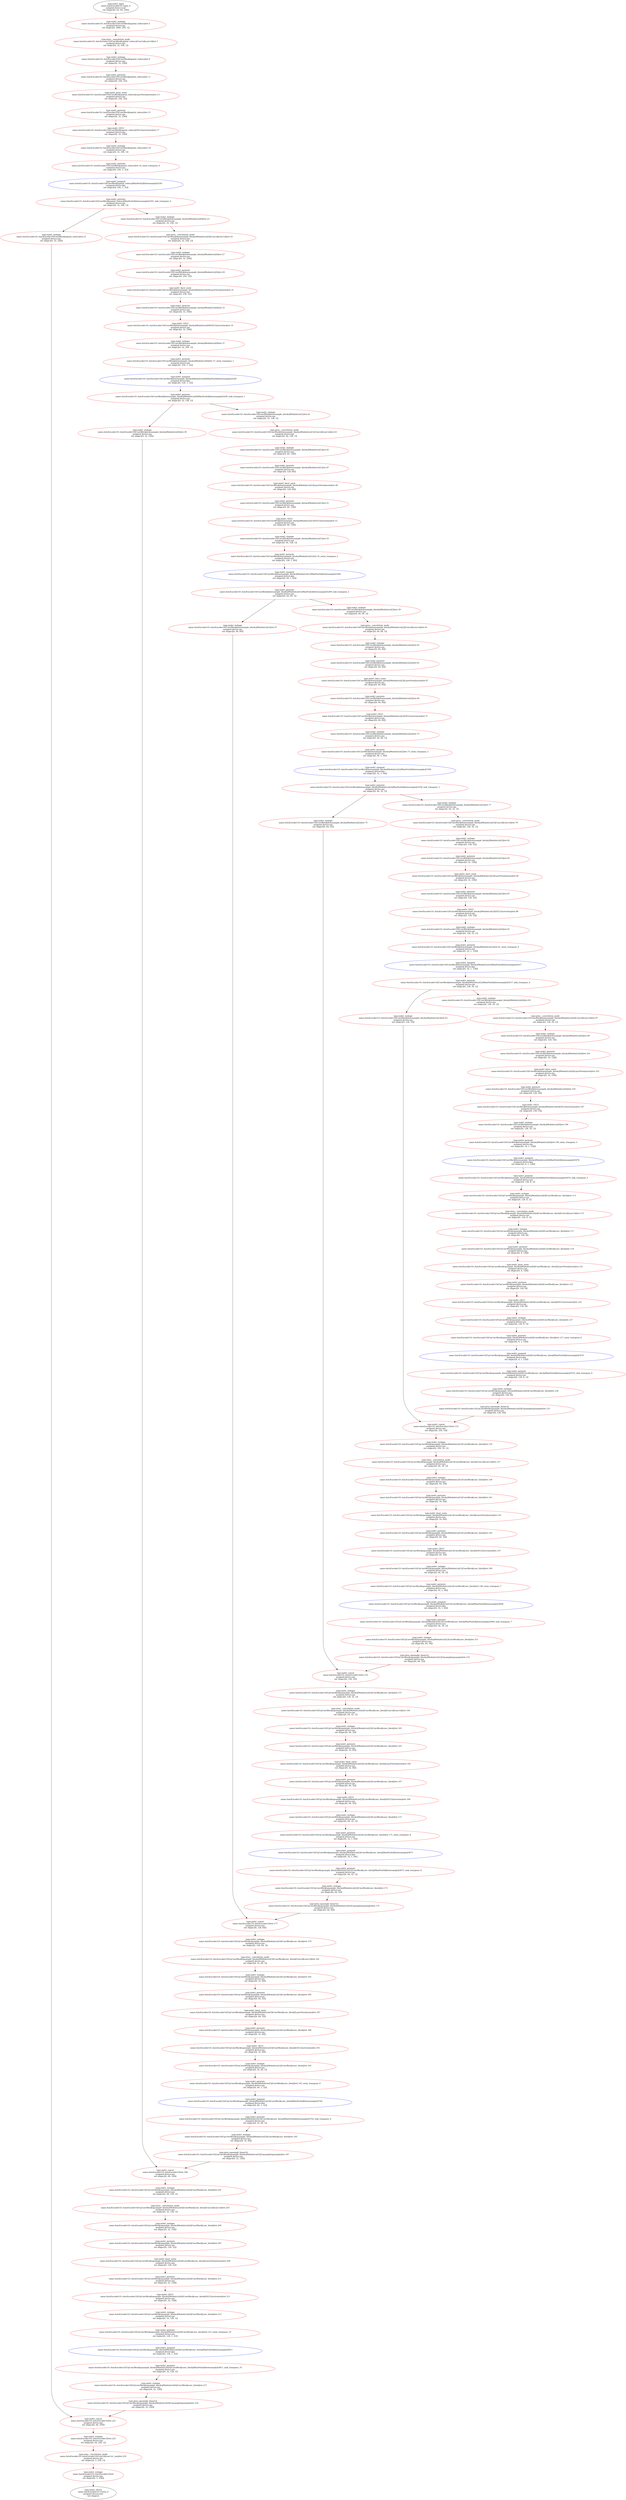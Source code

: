 digraph AutoEncoder1D {
	input_0 [label="type:nndct_input
name:AutoEncoder1D::input_0
assigned device:user
out shape:[[4, 62, 40, 256]]" color=black]
	"AutoEncoder1D/ConvBlock[spatial_reduce]/ret.5" [label="type:nndct_reshape
name:AutoEncoder1D::AutoEncoder1D/ConvBlock[spatial_reduce]/ret.5
assigned device:cpu
out shape:[[4, 2480, 256, 1]]" color=red]
	"AutoEncoder1D/ConvBlock[spatial_reduce]/Conv2d[conv1d]/ret.7" [label="type:aten::_convolution_mode
name:AutoEncoder1D::AutoEncoder1D/ConvBlock[spatial_reduce]/Conv2d[conv1d]/ret.7
assigned device:cpu
out shape:[[4, 32, 256, 1]]" color=red]
	"AutoEncoder1D/ConvBlock[spatial_reduce]/ret.9" [label="type:nndct_reshape
name:AutoEncoder1D::AutoEncoder1D/ConvBlock[spatial_reduce]/ret.9
assigned device:cpu
out shape:[[4, 32, 256]]" color=red]
	"AutoEncoder1D/ConvBlock[spatial_reduce]/ret.11" [label="type:nndct_permute
name:AutoEncoder1D::AutoEncoder1D/ConvBlock[spatial_reduce]/ret.11
assigned device:cpu
out shape:[[4, 256, 32]]" color=red]
	"AutoEncoder1D/ConvBlock[spatial_reduce]/LayerNorm[norm]/ret.13" [label="type:nndct_layer_norm
name:AutoEncoder1D::AutoEncoder1D/ConvBlock[spatial_reduce]/LayerNorm[norm]/ret.13
assigned device:cpu
out shape:[[4, 256, 32]]" color=red]
	"AutoEncoder1D/ConvBlock[spatial_reduce]/ret.15" [label="type:nndct_permute
name:AutoEncoder1D::AutoEncoder1D/ConvBlock[spatial_reduce]/ret.15
assigned device:cpu
out shape:[[4, 32, 256]]" color=red]
	"AutoEncoder1D/ConvBlock[spatial_reduce]/GELU[activation]/ret.17" [label="type:nndct_GELU
name:AutoEncoder1D::AutoEncoder1D/ConvBlock[spatial_reduce]/GELU[activation]/ret.17
assigned device:cpu
out shape:[[4, 32, 256]]" color=red]
	"AutoEncoder1D/ConvBlock[spatial_reduce]/ret.19" [label="type:nndct_reshape
name:AutoEncoder1D::AutoEncoder1D/ConvBlock[spatial_reduce]/ret.19
assigned device:cpu
out shape:[[4, 32, 256, 1]]" color=red]
	"AutoEncoder1D/ConvBlock[spatial_reduce]/ret.19_swim_transpose_0" [label="type:nndct_permute
name:AutoEncoder1D::AutoEncoder1D/ConvBlock[spatial_reduce]/ret.19_swim_transpose_0
assigned device:cpu
out shape:[[4, 256, 1, 32]]" color=red]
	"AutoEncoder1D/ConvBlock[spatial_reduce]/MaxPool2d[downsample]/3181" [label="type:nndct_maxpool
name:AutoEncoder1D::AutoEncoder1D/ConvBlock[spatial_reduce]/MaxPool2d[downsample]/3181
assigned device:dpu
out shape:[[4, 256, 1, 32]]" color=blue]
	"AutoEncoder1D/ConvBlock[spatial_reduce]/MaxPool2d[downsample]/3181_sink_transpose_0" [label="type:nndct_permute
name:AutoEncoder1D::AutoEncoder1D/ConvBlock[spatial_reduce]/MaxPool2d[downsample]/3181_sink_transpose_0
assigned device:cpu
out shape:[[4, 32, 256, 1]]" color=red]
	"AutoEncoder1D/ConvBlock[spatial_reduce]/ret.21" [label="type:nndct_reshape
name:AutoEncoder1D::AutoEncoder1D/ConvBlock[spatial_reduce]/ret.21
assigned device:cpu
out shape:[[4, 32, 256]]" color=red]
	"AutoEncoder1D/ConvBlock[downsample_blocks]/ModuleList[0]/ret.23" [label="type:nndct_reshape
name:AutoEncoder1D::AutoEncoder1D/ConvBlock[downsample_blocks]/ModuleList[0]/ret.23
assigned device:cpu
out shape:[[4, 32, 256, 1]]" color=red]
	"AutoEncoder1D/ConvBlock[downsample_blocks]/ModuleList[0]/Conv2d[conv1d]/ret.25" [label="type:aten::_convolution_mode
name:AutoEncoder1D::AutoEncoder1D/ConvBlock[downsample_blocks]/ModuleList[0]/Conv2d[conv1d]/ret.25
assigned device:cpu
out shape:[[4, 32, 256, 1]]" color=red]
	"AutoEncoder1D/ConvBlock[downsample_blocks]/ModuleList[0]/ret.27" [label="type:nndct_reshape
name:AutoEncoder1D::AutoEncoder1D/ConvBlock[downsample_blocks]/ModuleList[0]/ret.27
assigned device:cpu
out shape:[[4, 32, 256]]" color=red]
	"AutoEncoder1D/ConvBlock[downsample_blocks]/ModuleList[0]/ret.29" [label="type:nndct_permute
name:AutoEncoder1D::AutoEncoder1D/ConvBlock[downsample_blocks]/ModuleList[0]/ret.29
assigned device:cpu
out shape:[[4, 256, 32]]" color=red]
	"AutoEncoder1D/ConvBlock[downsample_blocks]/ModuleList[0]/LayerNorm[norm]/ret.31" [label="type:nndct_layer_norm
name:AutoEncoder1D::AutoEncoder1D/ConvBlock[downsample_blocks]/ModuleList[0]/LayerNorm[norm]/ret.31
assigned device:cpu
out shape:[[4, 256, 32]]" color=red]
	"AutoEncoder1D/ConvBlock[downsample_blocks]/ModuleList[0]/ret.33" [label="type:nndct_permute
name:AutoEncoder1D::AutoEncoder1D/ConvBlock[downsample_blocks]/ModuleList[0]/ret.33
assigned device:cpu
out shape:[[4, 32, 256]]" color=red]
	"AutoEncoder1D/ConvBlock[downsample_blocks]/ModuleList[0]/GELU[activation]/ret.35" [label="type:nndct_GELU
name:AutoEncoder1D::AutoEncoder1D/ConvBlock[downsample_blocks]/ModuleList[0]/GELU[activation]/ret.35
assigned device:cpu
out shape:[[4, 32, 256]]" color=red]
	"AutoEncoder1D/ConvBlock[downsample_blocks]/ModuleList[0]/ret.37" [label="type:nndct_reshape
name:AutoEncoder1D::AutoEncoder1D/ConvBlock[downsample_blocks]/ModuleList[0]/ret.37
assigned device:cpu
out shape:[[4, 32, 256, 1]]" color=red]
	"AutoEncoder1D/ConvBlock[downsample_blocks]/ModuleList[0]/ret.37_swim_transpose_1" [label="type:nndct_permute
name:AutoEncoder1D::AutoEncoder1D/ConvBlock[downsample_blocks]/ModuleList[0]/ret.37_swim_transpose_1
assigned device:cpu
out shape:[[4, 256, 1, 32]]" color=red]
	"AutoEncoder1D/ConvBlock[downsample_blocks]/ModuleList[0]/MaxPool2d[downsample]/3240" [label="type:nndct_maxpool
name:AutoEncoder1D::AutoEncoder1D/ConvBlock[downsample_blocks]/ModuleList[0]/MaxPool2d[downsample]/3240
assigned device:dpu
out shape:[[4, 128, 1, 32]]" color=blue]
	"AutoEncoder1D/ConvBlock[downsample_blocks]/ModuleList[0]/MaxPool2d[downsample]/3240_sink_transpose_1" [label="type:nndct_permute
name:AutoEncoder1D::AutoEncoder1D/ConvBlock[downsample_blocks]/ModuleList[0]/MaxPool2d[downsample]/3240_sink_transpose_1
assigned device:cpu
out shape:[[4, 32, 128, 1]]" color=red]
	"AutoEncoder1D/ConvBlock[downsample_blocks]/ModuleList[0]/ret.39" [label="type:nndct_reshape
name:AutoEncoder1D::AutoEncoder1D/ConvBlock[downsample_blocks]/ModuleList[0]/ret.39
assigned device:cpu
out shape:[[4, 32, 128]]" color=red]
	"AutoEncoder1D/ConvBlock[downsample_blocks]/ModuleList[1]/ret.41" [label="type:nndct_reshape
name:AutoEncoder1D::AutoEncoder1D/ConvBlock[downsample_blocks]/ModuleList[1]/ret.41
assigned device:cpu
out shape:[[4, 32, 128, 1]]" color=red]
	"AutoEncoder1D/ConvBlock[downsample_blocks]/ModuleList[1]/Conv2d[conv1d]/ret.43" [label="type:aten::_convolution_mode
name:AutoEncoder1D::AutoEncoder1D/ConvBlock[downsample_blocks]/ModuleList[1]/Conv2d[conv1d]/ret.43
assigned device:cpu
out shape:[[4, 64, 128, 1]]" color=red]
	"AutoEncoder1D/ConvBlock[downsample_blocks]/ModuleList[1]/ret.45" [label="type:nndct_reshape
name:AutoEncoder1D::AutoEncoder1D/ConvBlock[downsample_blocks]/ModuleList[1]/ret.45
assigned device:cpu
out shape:[[4, 64, 128]]" color=red]
	"AutoEncoder1D/ConvBlock[downsample_blocks]/ModuleList[1]/ret.47" [label="type:nndct_permute
name:AutoEncoder1D::AutoEncoder1D/ConvBlock[downsample_blocks]/ModuleList[1]/ret.47
assigned device:cpu
out shape:[[4, 128, 64]]" color=red]
	"AutoEncoder1D/ConvBlock[downsample_blocks]/ModuleList[1]/LayerNorm[norm]/ret.49" [label="type:nndct_layer_norm
name:AutoEncoder1D::AutoEncoder1D/ConvBlock[downsample_blocks]/ModuleList[1]/LayerNorm[norm]/ret.49
assigned device:cpu
out shape:[[4, 128, 64]]" color=red]
	"AutoEncoder1D/ConvBlock[downsample_blocks]/ModuleList[1]/ret.51" [label="type:nndct_permute
name:AutoEncoder1D::AutoEncoder1D/ConvBlock[downsample_blocks]/ModuleList[1]/ret.51
assigned device:cpu
out shape:[[4, 64, 128]]" color=red]
	"AutoEncoder1D/ConvBlock[downsample_blocks]/ModuleList[1]/GELU[activation]/ret.53" [label="type:nndct_GELU
name:AutoEncoder1D::AutoEncoder1D/ConvBlock[downsample_blocks]/ModuleList[1]/GELU[activation]/ret.53
assigned device:cpu
out shape:[[4, 64, 128]]" color=red]
	"AutoEncoder1D/ConvBlock[downsample_blocks]/ModuleList[1]/ret.55" [label="type:nndct_reshape
name:AutoEncoder1D::AutoEncoder1D/ConvBlock[downsample_blocks]/ModuleList[1]/ret.55
assigned device:cpu
out shape:[[4, 64, 128, 1]]" color=red]
	"AutoEncoder1D/ConvBlock[downsample_blocks]/ModuleList[1]/ret.55_swim_transpose_2" [label="type:nndct_permute
name:AutoEncoder1D::AutoEncoder1D/ConvBlock[downsample_blocks]/ModuleList[1]/ret.55_swim_transpose_2
assigned device:cpu
out shape:[[4, 128, 1, 64]]" color=red]
	"AutoEncoder1D/ConvBlock[downsample_blocks]/ModuleList[1]/MaxPool2d[downsample]/3299" [label="type:nndct_maxpool
name:AutoEncoder1D::AutoEncoder1D/ConvBlock[downsample_blocks]/ModuleList[1]/MaxPool2d[downsample]/3299
assigned device:dpu
out shape:[[4, 64, 1, 64]]" color=blue]
	"AutoEncoder1D/ConvBlock[downsample_blocks]/ModuleList[1]/MaxPool2d[downsample]/3299_sink_transpose_2" [label="type:nndct_permute
name:AutoEncoder1D::AutoEncoder1D/ConvBlock[downsample_blocks]/ModuleList[1]/MaxPool2d[downsample]/3299_sink_transpose_2
assigned device:cpu
out shape:[[4, 64, 64, 1]]" color=red]
	"AutoEncoder1D/ConvBlock[downsample_blocks]/ModuleList[1]/ret.57" [label="type:nndct_reshape
name:AutoEncoder1D::AutoEncoder1D/ConvBlock[downsample_blocks]/ModuleList[1]/ret.57
assigned device:cpu
out shape:[[4, 64, 64]]" color=red]
	"AutoEncoder1D/ConvBlock[downsample_blocks]/ModuleList[2]/ret.59" [label="type:nndct_reshape
name:AutoEncoder1D::AutoEncoder1D/ConvBlock[downsample_blocks]/ModuleList[2]/ret.59
assigned device:cpu
out shape:[[4, 64, 64, 1]]" color=red]
	"AutoEncoder1D/ConvBlock[downsample_blocks]/ModuleList[2]/Conv2d[conv1d]/ret.61" [label="type:aten::_convolution_mode
name:AutoEncoder1D::AutoEncoder1D/ConvBlock[downsample_blocks]/ModuleList[2]/Conv2d[conv1d]/ret.61
assigned device:cpu
out shape:[[4, 64, 64, 1]]" color=red]
	"AutoEncoder1D/ConvBlock[downsample_blocks]/ModuleList[2]/ret.63" [label="type:nndct_reshape
name:AutoEncoder1D::AutoEncoder1D/ConvBlock[downsample_blocks]/ModuleList[2]/ret.63
assigned device:cpu
out shape:[[4, 64, 64]]" color=red]
	"AutoEncoder1D/ConvBlock[downsample_blocks]/ModuleList[2]/ret.65" [label="type:nndct_permute
name:AutoEncoder1D::AutoEncoder1D/ConvBlock[downsample_blocks]/ModuleList[2]/ret.65
assigned device:cpu
out shape:[[4, 64, 64]]" color=red]
	"AutoEncoder1D/ConvBlock[downsample_blocks]/ModuleList[2]/LayerNorm[norm]/ret.67" [label="type:nndct_layer_norm
name:AutoEncoder1D::AutoEncoder1D/ConvBlock[downsample_blocks]/ModuleList[2]/LayerNorm[norm]/ret.67
assigned device:cpu
out shape:[[4, 64, 64]]" color=red]
	"AutoEncoder1D/ConvBlock[downsample_blocks]/ModuleList[2]/ret.69" [label="type:nndct_permute
name:AutoEncoder1D::AutoEncoder1D/ConvBlock[downsample_blocks]/ModuleList[2]/ret.69
assigned device:cpu
out shape:[[4, 64, 64]]" color=red]
	"AutoEncoder1D/ConvBlock[downsample_blocks]/ModuleList[2]/GELU[activation]/ret.71" [label="type:nndct_GELU
name:AutoEncoder1D::AutoEncoder1D/ConvBlock[downsample_blocks]/ModuleList[2]/GELU[activation]/ret.71
assigned device:cpu
out shape:[[4, 64, 64]]" color=red]
	"AutoEncoder1D/ConvBlock[downsample_blocks]/ModuleList[2]/ret.73" [label="type:nndct_reshape
name:AutoEncoder1D::AutoEncoder1D/ConvBlock[downsample_blocks]/ModuleList[2]/ret.73
assigned device:cpu
out shape:[[4, 64, 64, 1]]" color=red]
	"AutoEncoder1D/ConvBlock[downsample_blocks]/ModuleList[2]/ret.73_swim_transpose_3" [label="type:nndct_permute
name:AutoEncoder1D::AutoEncoder1D/ConvBlock[downsample_blocks]/ModuleList[2]/ret.73_swim_transpose_3
assigned device:cpu
out shape:[[4, 64, 1, 64]]" color=red]
	"AutoEncoder1D/ConvBlock[downsample_blocks]/ModuleList[2]/MaxPool2d[downsample]/3358" [label="type:nndct_maxpool
name:AutoEncoder1D::AutoEncoder1D/ConvBlock[downsample_blocks]/ModuleList[2]/MaxPool2d[downsample]/3358
assigned device:dpu
out shape:[[4, 32, 1, 64]]" color=blue]
	"AutoEncoder1D/ConvBlock[downsample_blocks]/ModuleList[2]/MaxPool2d[downsample]/3358_sink_transpose_3" [label="type:nndct_permute
name:AutoEncoder1D::AutoEncoder1D/ConvBlock[downsample_blocks]/ModuleList[2]/MaxPool2d[downsample]/3358_sink_transpose_3
assigned device:cpu
out shape:[[4, 64, 32, 1]]" color=red]
	"AutoEncoder1D/ConvBlock[downsample_blocks]/ModuleList[2]/ret.75" [label="type:nndct_reshape
name:AutoEncoder1D::AutoEncoder1D/ConvBlock[downsample_blocks]/ModuleList[2]/ret.75
assigned device:cpu
out shape:[[4, 64, 32]]" color=red]
	"AutoEncoder1D/ConvBlock[downsample_blocks]/ModuleList[3]/ret.77" [label="type:nndct_reshape
name:AutoEncoder1D::AutoEncoder1D/ConvBlock[downsample_blocks]/ModuleList[3]/ret.77
assigned device:cpu
out shape:[[4, 64, 32, 1]]" color=red]
	"AutoEncoder1D/ConvBlock[downsample_blocks]/ModuleList[3]/Conv2d[conv1d]/ret.79" [label="type:aten::_convolution_mode
name:AutoEncoder1D::AutoEncoder1D/ConvBlock[downsample_blocks]/ModuleList[3]/Conv2d[conv1d]/ret.79
assigned device:cpu
out shape:[[4, 128, 32, 1]]" color=red]
	"AutoEncoder1D/ConvBlock[downsample_blocks]/ModuleList[3]/ret.81" [label="type:nndct_reshape
name:AutoEncoder1D::AutoEncoder1D/ConvBlock[downsample_blocks]/ModuleList[3]/ret.81
assigned device:cpu
out shape:[[4, 128, 32]]" color=red]
	"AutoEncoder1D/ConvBlock[downsample_blocks]/ModuleList[3]/ret.83" [label="type:nndct_permute
name:AutoEncoder1D::AutoEncoder1D/ConvBlock[downsample_blocks]/ModuleList[3]/ret.83
assigned device:cpu
out shape:[[4, 32, 128]]" color=red]
	"AutoEncoder1D/ConvBlock[downsample_blocks]/ModuleList[3]/LayerNorm[norm]/ret.85" [label="type:nndct_layer_norm
name:AutoEncoder1D::AutoEncoder1D/ConvBlock[downsample_blocks]/ModuleList[3]/LayerNorm[norm]/ret.85
assigned device:cpu
out shape:[[4, 32, 128]]" color=red]
	"AutoEncoder1D/ConvBlock[downsample_blocks]/ModuleList[3]/ret.87" [label="type:nndct_permute
name:AutoEncoder1D::AutoEncoder1D/ConvBlock[downsample_blocks]/ModuleList[3]/ret.87
assigned device:cpu
out shape:[[4, 128, 32]]" color=red]
	"AutoEncoder1D/ConvBlock[downsample_blocks]/ModuleList[3]/GELU[activation]/ret.89" [label="type:nndct_GELU
name:AutoEncoder1D::AutoEncoder1D/ConvBlock[downsample_blocks]/ModuleList[3]/GELU[activation]/ret.89
assigned device:cpu
out shape:[[4, 128, 32]]" color=red]
	"AutoEncoder1D/ConvBlock[downsample_blocks]/ModuleList[3]/ret.91" [label="type:nndct_reshape
name:AutoEncoder1D::AutoEncoder1D/ConvBlock[downsample_blocks]/ModuleList[3]/ret.91
assigned device:cpu
out shape:[[4, 128, 32, 1]]" color=red]
	"AutoEncoder1D/ConvBlock[downsample_blocks]/ModuleList[3]/ret.91_swim_transpose_4" [label="type:nndct_permute
name:AutoEncoder1D::AutoEncoder1D/ConvBlock[downsample_blocks]/ModuleList[3]/ret.91_swim_transpose_4
assigned device:cpu
out shape:[[4, 32, 1, 128]]" color=red]
	"AutoEncoder1D/ConvBlock[downsample_blocks]/ModuleList[3]/MaxPool2d[downsample]/3417" [label="type:nndct_maxpool
name:AutoEncoder1D::AutoEncoder1D/ConvBlock[downsample_blocks]/ModuleList[3]/MaxPool2d[downsample]/3417
assigned device:dpu
out shape:[[4, 16, 1, 128]]" color=blue]
	"AutoEncoder1D/ConvBlock[downsample_blocks]/ModuleList[3]/MaxPool2d[downsample]/3417_sink_transpose_4" [label="type:nndct_permute
name:AutoEncoder1D::AutoEncoder1D/ConvBlock[downsample_blocks]/ModuleList[3]/MaxPool2d[downsample]/3417_sink_transpose_4
assigned device:cpu
out shape:[[4, 128, 16, 1]]" color=red]
	"AutoEncoder1D/ConvBlock[downsample_blocks]/ModuleList[3]/ret.93" [label="type:nndct_reshape
name:AutoEncoder1D::AutoEncoder1D/ConvBlock[downsample_blocks]/ModuleList[3]/ret.93
assigned device:cpu
out shape:[[4, 128, 16]]" color=red]
	"AutoEncoder1D/ConvBlock[downsample_blocks]/ModuleList[4]/ret.95" [label="type:nndct_reshape
name:AutoEncoder1D::AutoEncoder1D/ConvBlock[downsample_blocks]/ModuleList[4]/ret.95
assigned device:cpu
out shape:[[4, 128, 16, 1]]" color=red]
	"AutoEncoder1D/ConvBlock[downsample_blocks]/ModuleList[4]/Conv2d[conv1d]/ret.97" [label="type:aten::_convolution_mode
name:AutoEncoder1D::AutoEncoder1D/ConvBlock[downsample_blocks]/ModuleList[4]/Conv2d[conv1d]/ret.97
assigned device:cpu
out shape:[[4, 128, 16, 1]]" color=red]
	"AutoEncoder1D/ConvBlock[downsample_blocks]/ModuleList[4]/ret.99" [label="type:nndct_reshape
name:AutoEncoder1D::AutoEncoder1D/ConvBlock[downsample_blocks]/ModuleList[4]/ret.99
assigned device:cpu
out shape:[[4, 128, 16]]" color=red]
	"AutoEncoder1D/ConvBlock[downsample_blocks]/ModuleList[4]/ret.101" [label="type:nndct_permute
name:AutoEncoder1D::AutoEncoder1D/ConvBlock[downsample_blocks]/ModuleList[4]/ret.101
assigned device:cpu
out shape:[[4, 16, 128]]" color=red]
	"AutoEncoder1D/ConvBlock[downsample_blocks]/ModuleList[4]/LayerNorm[norm]/ret.103" [label="type:nndct_layer_norm
name:AutoEncoder1D::AutoEncoder1D/ConvBlock[downsample_blocks]/ModuleList[4]/LayerNorm[norm]/ret.103
assigned device:cpu
out shape:[[4, 16, 128]]" color=red]
	"AutoEncoder1D/ConvBlock[downsample_blocks]/ModuleList[4]/ret.105" [label="type:nndct_permute
name:AutoEncoder1D::AutoEncoder1D/ConvBlock[downsample_blocks]/ModuleList[4]/ret.105
assigned device:cpu
out shape:[[4, 128, 16]]" color=red]
	"AutoEncoder1D/ConvBlock[downsample_blocks]/ModuleList[4]/GELU[activation]/ret.107" [label="type:nndct_GELU
name:AutoEncoder1D::AutoEncoder1D/ConvBlock[downsample_blocks]/ModuleList[4]/GELU[activation]/ret.107
assigned device:cpu
out shape:[[4, 128, 16]]" color=red]
	"AutoEncoder1D/ConvBlock[downsample_blocks]/ModuleList[4]/ret.109" [label="type:nndct_reshape
name:AutoEncoder1D::AutoEncoder1D/ConvBlock[downsample_blocks]/ModuleList[4]/ret.109
assigned device:cpu
out shape:[[4, 128, 16, 1]]" color=red]
	"AutoEncoder1D/ConvBlock[downsample_blocks]/ModuleList[4]/ret.109_swim_transpose_5" [label="type:nndct_permute
name:AutoEncoder1D::AutoEncoder1D/ConvBlock[downsample_blocks]/ModuleList[4]/ret.109_swim_transpose_5
assigned device:cpu
out shape:[[4, 16, 1, 128]]" color=red]
	"AutoEncoder1D/ConvBlock[downsample_blocks]/ModuleList[4]/MaxPool2d[downsample]/3476" [label="type:nndct_maxpool
name:AutoEncoder1D::AutoEncoder1D/ConvBlock[downsample_blocks]/ModuleList[4]/MaxPool2d[downsample]/3476
assigned device:dpu
out shape:[[4, 8, 1, 128]]" color=blue]
	"AutoEncoder1D/ConvBlock[downsample_blocks]/ModuleList[4]/MaxPool2d[downsample]/3476_sink_transpose_5" [label="type:nndct_permute
name:AutoEncoder1D::AutoEncoder1D/ConvBlock[downsample_blocks]/ModuleList[4]/MaxPool2d[downsample]/3476_sink_transpose_5
assigned device:cpu
out shape:[[4, 128, 8, 1]]" color=red]
	"AutoEncoder1D/UpConvBlock[upsample_blocks]/ModuleList[0]/ConvBlock[conv_block]/ret.113" [label="type:nndct_reshape
name:AutoEncoder1D::AutoEncoder1D/UpConvBlock[upsample_blocks]/ModuleList[0]/ConvBlock[conv_block]/ret.113
assigned device:cpu
out shape:[[4, 128, 8, 1]]" color=red]
	"AutoEncoder1D/UpConvBlock[upsample_blocks]/ModuleList[0]/ConvBlock[conv_block]/Conv2d[conv1d]/ret.115" [label="type:aten::_convolution_mode
name:AutoEncoder1D::AutoEncoder1D/UpConvBlock[upsample_blocks]/ModuleList[0]/ConvBlock[conv_block]/Conv2d[conv1d]/ret.115
assigned device:cpu
out shape:[[4, 128, 8, 1]]" color=red]
	"AutoEncoder1D/UpConvBlock[upsample_blocks]/ModuleList[0]/ConvBlock[conv_block]/ret.117" [label="type:nndct_reshape
name:AutoEncoder1D::AutoEncoder1D/UpConvBlock[upsample_blocks]/ModuleList[0]/ConvBlock[conv_block]/ret.117
assigned device:cpu
out shape:[[4, 128, 8]]" color=red]
	"AutoEncoder1D/UpConvBlock[upsample_blocks]/ModuleList[0]/ConvBlock[conv_block]/ret.119" [label="type:nndct_permute
name:AutoEncoder1D::AutoEncoder1D/UpConvBlock[upsample_blocks]/ModuleList[0]/ConvBlock[conv_block]/ret.119
assigned device:cpu
out shape:[[4, 8, 128]]" color=red]
	"AutoEncoder1D/UpConvBlock[upsample_blocks]/ModuleList[0]/ConvBlock[conv_block]/LayerNorm[norm]/ret.121" [label="type:nndct_layer_norm
name:AutoEncoder1D::AutoEncoder1D/UpConvBlock[upsample_blocks]/ModuleList[0]/ConvBlock[conv_block]/LayerNorm[norm]/ret.121
assigned device:cpu
out shape:[[4, 8, 128]]" color=red]
	"AutoEncoder1D/UpConvBlock[upsample_blocks]/ModuleList[0]/ConvBlock[conv_block]/ret.123" [label="type:nndct_permute
name:AutoEncoder1D::AutoEncoder1D/UpConvBlock[upsample_blocks]/ModuleList[0]/ConvBlock[conv_block]/ret.123
assigned device:cpu
out shape:[[4, 128, 8]]" color=red]
	"AutoEncoder1D/UpConvBlock[upsample_blocks]/ModuleList[0]/ConvBlock[conv_block]/GELU[activation]/ret.125" [label="type:nndct_GELU
name:AutoEncoder1D::AutoEncoder1D/UpConvBlock[upsample_blocks]/ModuleList[0]/ConvBlock[conv_block]/GELU[activation]/ret.125
assigned device:cpu
out shape:[[4, 128, 8]]" color=red]
	"AutoEncoder1D/UpConvBlock[upsample_blocks]/ModuleList[0]/ConvBlock[conv_block]/ret.127" [label="type:nndct_reshape
name:AutoEncoder1D::AutoEncoder1D/UpConvBlock[upsample_blocks]/ModuleList[0]/ConvBlock[conv_block]/ret.127
assigned device:cpu
out shape:[[4, 128, 8, 1]]" color=red]
	"AutoEncoder1D/UpConvBlock[upsample_blocks]/ModuleList[0]/ConvBlock[conv_block]/ret.127_swim_transpose_6" [label="type:nndct_permute
name:AutoEncoder1D::AutoEncoder1D/UpConvBlock[upsample_blocks]/ModuleList[0]/ConvBlock[conv_block]/ret.127_swim_transpose_6
assigned device:cpu
out shape:[[4, 8, 1, 128]]" color=red]
	"AutoEncoder1D/UpConvBlock[upsample_blocks]/ModuleList[0]/ConvBlock[conv_block]/MaxPool2d[downsample]/3535" [label="type:nndct_maxpool
name:AutoEncoder1D::AutoEncoder1D/UpConvBlock[upsample_blocks]/ModuleList[0]/ConvBlock[conv_block]/MaxPool2d[downsample]/3535
assigned device:dpu
out shape:[[4, 8, 1, 128]]" color=blue]
	"AutoEncoder1D/UpConvBlock[upsample_blocks]/ModuleList[0]/ConvBlock[conv_block]/MaxPool2d[downsample]/3535_sink_transpose_6" [label="type:nndct_permute
name:AutoEncoder1D::AutoEncoder1D/UpConvBlock[upsample_blocks]/ModuleList[0]/ConvBlock[conv_block]/MaxPool2d[downsample]/3535_sink_transpose_6
assigned device:cpu
out shape:[[4, 128, 8, 1]]" color=red]
	"AutoEncoder1D/UpConvBlock[upsample_blocks]/ModuleList[0]/ConvBlock[conv_block]/ret.129" [label="type:nndct_reshape
name:AutoEncoder1D::AutoEncoder1D/UpConvBlock[upsample_blocks]/ModuleList[0]/ConvBlock[conv_block]/ret.129
assigned device:cpu
out shape:[[4, 128, 8]]" color=red]
	"AutoEncoder1D/UpConvBlock[upsample_blocks]/ModuleList[0]/Upsample[upsample]/ret.131" [label="type:aten::upsample_linear1d
name:AutoEncoder1D::AutoEncoder1D/UpConvBlock[upsample_blocks]/ModuleList[0]/Upsample[upsample]/ret.131
assigned device:cpu
out shape:[[4, 128, 16]]" color=red]
	"AutoEncoder1D/ret.133" [label="type:nndct_concat
name:AutoEncoder1D::AutoEncoder1D/ret.133
assigned device:cpu
out shape:[[4, 256, 16]]" color=red]
	"AutoEncoder1D/UpConvBlock[upsample_blocks]/ModuleList[1]/ConvBlock[conv_block]/ret.135" [label="type:nndct_reshape
name:AutoEncoder1D::AutoEncoder1D/UpConvBlock[upsample_blocks]/ModuleList[1]/ConvBlock[conv_block]/ret.135
assigned device:cpu
out shape:[[4, 256, 16, 1]]" color=red]
	"AutoEncoder1D/UpConvBlock[upsample_blocks]/ModuleList[1]/ConvBlock[conv_block]/Conv2d[conv1d]/ret.137" [label="type:aten::_convolution_mode
name:AutoEncoder1D::AutoEncoder1D/UpConvBlock[upsample_blocks]/ModuleList[1]/ConvBlock[conv_block]/Conv2d[conv1d]/ret.137
assigned device:cpu
out shape:[[4, 64, 16, 1]]" color=red]
	"AutoEncoder1D/UpConvBlock[upsample_blocks]/ModuleList[1]/ConvBlock[conv_block]/ret.139" [label="type:nndct_reshape
name:AutoEncoder1D::AutoEncoder1D/UpConvBlock[upsample_blocks]/ModuleList[1]/ConvBlock[conv_block]/ret.139
assigned device:cpu
out shape:[[4, 64, 16]]" color=red]
	"AutoEncoder1D/UpConvBlock[upsample_blocks]/ModuleList[1]/ConvBlock[conv_block]/ret.141" [label="type:nndct_permute
name:AutoEncoder1D::AutoEncoder1D/UpConvBlock[upsample_blocks]/ModuleList[1]/ConvBlock[conv_block]/ret.141
assigned device:cpu
out shape:[[4, 16, 64]]" color=red]
	"AutoEncoder1D/UpConvBlock[upsample_blocks]/ModuleList[1]/ConvBlock[conv_block]/LayerNorm[norm]/ret.143" [label="type:nndct_layer_norm
name:AutoEncoder1D::AutoEncoder1D/UpConvBlock[upsample_blocks]/ModuleList[1]/ConvBlock[conv_block]/LayerNorm[norm]/ret.143
assigned device:cpu
out shape:[[4, 16, 64]]" color=red]
	"AutoEncoder1D/UpConvBlock[upsample_blocks]/ModuleList[1]/ConvBlock[conv_block]/ret.145" [label="type:nndct_permute
name:AutoEncoder1D::AutoEncoder1D/UpConvBlock[upsample_blocks]/ModuleList[1]/ConvBlock[conv_block]/ret.145
assigned device:cpu
out shape:[[4, 64, 16]]" color=red]
	"AutoEncoder1D/UpConvBlock[upsample_blocks]/ModuleList[1]/ConvBlock[conv_block]/GELU[activation]/ret.147" [label="type:nndct_GELU
name:AutoEncoder1D::AutoEncoder1D/UpConvBlock[upsample_blocks]/ModuleList[1]/ConvBlock[conv_block]/GELU[activation]/ret.147
assigned device:cpu
out shape:[[4, 64, 16]]" color=red]
	"AutoEncoder1D/UpConvBlock[upsample_blocks]/ModuleList[1]/ConvBlock[conv_block]/ret.149" [label="type:nndct_reshape
name:AutoEncoder1D::AutoEncoder1D/UpConvBlock[upsample_blocks]/ModuleList[1]/ConvBlock[conv_block]/ret.149
assigned device:cpu
out shape:[[4, 64, 16, 1]]" color=red]
	"AutoEncoder1D/UpConvBlock[upsample_blocks]/ModuleList[1]/ConvBlock[conv_block]/ret.149_swim_transpose_7" [label="type:nndct_permute
name:AutoEncoder1D::AutoEncoder1D/UpConvBlock[upsample_blocks]/ModuleList[1]/ConvBlock[conv_block]/ret.149_swim_transpose_7
assigned device:cpu
out shape:[[4, 16, 1, 64]]" color=red]
	"AutoEncoder1D/UpConvBlock[upsample_blocks]/ModuleList[1]/ConvBlock[conv_block]/MaxPool2d[downsample]/3604" [label="type:nndct_maxpool
name:AutoEncoder1D::AutoEncoder1D/UpConvBlock[upsample_blocks]/ModuleList[1]/ConvBlock[conv_block]/MaxPool2d[downsample]/3604
assigned device:dpu
out shape:[[4, 16, 1, 64]]" color=blue]
	"AutoEncoder1D/UpConvBlock[upsample_blocks]/ModuleList[1]/ConvBlock[conv_block]/MaxPool2d[downsample]/3604_sink_transpose_7" [label="type:nndct_permute
name:AutoEncoder1D::AutoEncoder1D/UpConvBlock[upsample_blocks]/ModuleList[1]/ConvBlock[conv_block]/MaxPool2d[downsample]/3604_sink_transpose_7
assigned device:cpu
out shape:[[4, 64, 16, 1]]" color=red]
	"AutoEncoder1D/UpConvBlock[upsample_blocks]/ModuleList[1]/ConvBlock[conv_block]/ret.151" [label="type:nndct_reshape
name:AutoEncoder1D::AutoEncoder1D/UpConvBlock[upsample_blocks]/ModuleList[1]/ConvBlock[conv_block]/ret.151
assigned device:cpu
out shape:[[4, 64, 16]]" color=red]
	"AutoEncoder1D/UpConvBlock[upsample_blocks]/ModuleList[1]/Upsample[upsample]/ret.153" [label="type:aten::upsample_linear1d
name:AutoEncoder1D::AutoEncoder1D/UpConvBlock[upsample_blocks]/ModuleList[1]/Upsample[upsample]/ret.153
assigned device:cpu
out shape:[[4, 64, 32]]" color=red]
	"AutoEncoder1D/ret.155" [label="type:nndct_concat
name:AutoEncoder1D::AutoEncoder1D/ret.155
assigned device:cpu
out shape:[[4, 128, 32]]" color=red]
	"AutoEncoder1D/UpConvBlock[upsample_blocks]/ModuleList[2]/ConvBlock[conv_block]/ret.157" [label="type:nndct_reshape
name:AutoEncoder1D::AutoEncoder1D/UpConvBlock[upsample_blocks]/ModuleList[2]/ConvBlock[conv_block]/ret.157
assigned device:cpu
out shape:[[4, 128, 32, 1]]" color=red]
	"AutoEncoder1D/UpConvBlock[upsample_blocks]/ModuleList[2]/ConvBlock[conv_block]/Conv2d[conv1d]/ret.159" [label="type:aten::_convolution_mode
name:AutoEncoder1D::AutoEncoder1D/UpConvBlock[upsample_blocks]/ModuleList[2]/ConvBlock[conv_block]/Conv2d[conv1d]/ret.159
assigned device:cpu
out shape:[[4, 64, 32, 1]]" color=red]
	"AutoEncoder1D/UpConvBlock[upsample_blocks]/ModuleList[2]/ConvBlock[conv_block]/ret.161" [label="type:nndct_reshape
name:AutoEncoder1D::AutoEncoder1D/UpConvBlock[upsample_blocks]/ModuleList[2]/ConvBlock[conv_block]/ret.161
assigned device:cpu
out shape:[[4, 64, 32]]" color=red]
	"AutoEncoder1D/UpConvBlock[upsample_blocks]/ModuleList[2]/ConvBlock[conv_block]/ret.163" [label="type:nndct_permute
name:AutoEncoder1D::AutoEncoder1D/UpConvBlock[upsample_blocks]/ModuleList[2]/ConvBlock[conv_block]/ret.163
assigned device:cpu
out shape:[[4, 32, 64]]" color=red]
	"AutoEncoder1D/UpConvBlock[upsample_blocks]/ModuleList[2]/ConvBlock[conv_block]/LayerNorm[norm]/ret.165" [label="type:nndct_layer_norm
name:AutoEncoder1D::AutoEncoder1D/UpConvBlock[upsample_blocks]/ModuleList[2]/ConvBlock[conv_block]/LayerNorm[norm]/ret.165
assigned device:cpu
out shape:[[4, 32, 64]]" color=red]
	"AutoEncoder1D/UpConvBlock[upsample_blocks]/ModuleList[2]/ConvBlock[conv_block]/ret.167" [label="type:nndct_permute
name:AutoEncoder1D::AutoEncoder1D/UpConvBlock[upsample_blocks]/ModuleList[2]/ConvBlock[conv_block]/ret.167
assigned device:cpu
out shape:[[4, 64, 32]]" color=red]
	"AutoEncoder1D/UpConvBlock[upsample_blocks]/ModuleList[2]/ConvBlock[conv_block]/GELU[activation]/ret.169" [label="type:nndct_GELU
name:AutoEncoder1D::AutoEncoder1D/UpConvBlock[upsample_blocks]/ModuleList[2]/ConvBlock[conv_block]/GELU[activation]/ret.169
assigned device:cpu
out shape:[[4, 64, 32]]" color=red]
	"AutoEncoder1D/UpConvBlock[upsample_blocks]/ModuleList[2]/ConvBlock[conv_block]/ret.171" [label="type:nndct_reshape
name:AutoEncoder1D::AutoEncoder1D/UpConvBlock[upsample_blocks]/ModuleList[2]/ConvBlock[conv_block]/ret.171
assigned device:cpu
out shape:[[4, 64, 32, 1]]" color=red]
	"AutoEncoder1D/UpConvBlock[upsample_blocks]/ModuleList[2]/ConvBlock[conv_block]/ret.171_swim_transpose_8" [label="type:nndct_permute
name:AutoEncoder1D::AutoEncoder1D/UpConvBlock[upsample_blocks]/ModuleList[2]/ConvBlock[conv_block]/ret.171_swim_transpose_8
assigned device:cpu
out shape:[[4, 32, 1, 64]]" color=red]
	"AutoEncoder1D/UpConvBlock[upsample_blocks]/ModuleList[2]/ConvBlock[conv_block]/MaxPool2d[downsample]/3673" [label="type:nndct_maxpool
name:AutoEncoder1D::AutoEncoder1D/UpConvBlock[upsample_blocks]/ModuleList[2]/ConvBlock[conv_block]/MaxPool2d[downsample]/3673
assigned device:dpu
out shape:[[4, 32, 1, 64]]" color=blue]
	"AutoEncoder1D/UpConvBlock[upsample_blocks]/ModuleList[2]/ConvBlock[conv_block]/MaxPool2d[downsample]/3673_sink_transpose_8" [label="type:nndct_permute
name:AutoEncoder1D::AutoEncoder1D/UpConvBlock[upsample_blocks]/ModuleList[2]/ConvBlock[conv_block]/MaxPool2d[downsample]/3673_sink_transpose_8
assigned device:cpu
out shape:[[4, 64, 32, 1]]" color=red]
	"AutoEncoder1D/UpConvBlock[upsample_blocks]/ModuleList[2]/ConvBlock[conv_block]/ret.173" [label="type:nndct_reshape
name:AutoEncoder1D::AutoEncoder1D/UpConvBlock[upsample_blocks]/ModuleList[2]/ConvBlock[conv_block]/ret.173
assigned device:cpu
out shape:[[4, 64, 32]]" color=red]
	"AutoEncoder1D/UpConvBlock[upsample_blocks]/ModuleList[2]/Upsample[upsample]/ret.175" [label="type:aten::upsample_linear1d
name:AutoEncoder1D::AutoEncoder1D/UpConvBlock[upsample_blocks]/ModuleList[2]/Upsample[upsample]/ret.175
assigned device:cpu
out shape:[[4, 64, 64]]" color=red]
	"AutoEncoder1D/ret.177" [label="type:nndct_concat
name:AutoEncoder1D::AutoEncoder1D/ret.177
assigned device:cpu
out shape:[[4, 128, 64]]" color=red]
	"AutoEncoder1D/UpConvBlock[upsample_blocks]/ModuleList[3]/ConvBlock[conv_block]/ret.179" [label="type:nndct_reshape
name:AutoEncoder1D::AutoEncoder1D/UpConvBlock[upsample_blocks]/ModuleList[3]/ConvBlock[conv_block]/ret.179
assigned device:cpu
out shape:[[4, 128, 64, 1]]" color=red]
	"AutoEncoder1D/UpConvBlock[upsample_blocks]/ModuleList[3]/ConvBlock[conv_block]/Conv2d[conv1d]/ret.181" [label="type:aten::_convolution_mode
name:AutoEncoder1D::AutoEncoder1D/UpConvBlock[upsample_blocks]/ModuleList[3]/ConvBlock[conv_block]/Conv2d[conv1d]/ret.181
assigned device:cpu
out shape:[[4, 32, 64, 1]]" color=red]
	"AutoEncoder1D/UpConvBlock[upsample_blocks]/ModuleList[3]/ConvBlock[conv_block]/ret.183" [label="type:nndct_reshape
name:AutoEncoder1D::AutoEncoder1D/UpConvBlock[upsample_blocks]/ModuleList[3]/ConvBlock[conv_block]/ret.183
assigned device:cpu
out shape:[[4, 32, 64]]" color=red]
	"AutoEncoder1D/UpConvBlock[upsample_blocks]/ModuleList[3]/ConvBlock[conv_block]/ret.185" [label="type:nndct_permute
name:AutoEncoder1D::AutoEncoder1D/UpConvBlock[upsample_blocks]/ModuleList[3]/ConvBlock[conv_block]/ret.185
assigned device:cpu
out shape:[[4, 64, 32]]" color=red]
	"AutoEncoder1D/UpConvBlock[upsample_blocks]/ModuleList[3]/ConvBlock[conv_block]/LayerNorm[norm]/ret.187" [label="type:nndct_layer_norm
name:AutoEncoder1D::AutoEncoder1D/UpConvBlock[upsample_blocks]/ModuleList[3]/ConvBlock[conv_block]/LayerNorm[norm]/ret.187
assigned device:cpu
out shape:[[4, 64, 32]]" color=red]
	"AutoEncoder1D/UpConvBlock[upsample_blocks]/ModuleList[3]/ConvBlock[conv_block]/ret.189" [label="type:nndct_permute
name:AutoEncoder1D::AutoEncoder1D/UpConvBlock[upsample_blocks]/ModuleList[3]/ConvBlock[conv_block]/ret.189
assigned device:cpu
out shape:[[4, 32, 64]]" color=red]
	"AutoEncoder1D/UpConvBlock[upsample_blocks]/ModuleList[3]/ConvBlock[conv_block]/GELU[activation]/ret.191" [label="type:nndct_GELU
name:AutoEncoder1D::AutoEncoder1D/UpConvBlock[upsample_blocks]/ModuleList[3]/ConvBlock[conv_block]/GELU[activation]/ret.191
assigned device:cpu
out shape:[[4, 32, 64]]" color=red]
	"AutoEncoder1D/UpConvBlock[upsample_blocks]/ModuleList[3]/ConvBlock[conv_block]/ret.193" [label="type:nndct_reshape
name:AutoEncoder1D::AutoEncoder1D/UpConvBlock[upsample_blocks]/ModuleList[3]/ConvBlock[conv_block]/ret.193
assigned device:cpu
out shape:[[4, 32, 64, 1]]" color=red]
	"AutoEncoder1D/UpConvBlock[upsample_blocks]/ModuleList[3]/ConvBlock[conv_block]/ret.193_swim_transpose_9" [label="type:nndct_permute
name:AutoEncoder1D::AutoEncoder1D/UpConvBlock[upsample_blocks]/ModuleList[3]/ConvBlock[conv_block]/ret.193_swim_transpose_9
assigned device:cpu
out shape:[[4, 64, 1, 32]]" color=red]
	"AutoEncoder1D/UpConvBlock[upsample_blocks]/ModuleList[3]/ConvBlock[conv_block]/MaxPool2d[downsample]/3742" [label="type:nndct_maxpool
name:AutoEncoder1D::AutoEncoder1D/UpConvBlock[upsample_blocks]/ModuleList[3]/ConvBlock[conv_block]/MaxPool2d[downsample]/3742
assigned device:dpu
out shape:[[4, 64, 1, 32]]" color=blue]
	"AutoEncoder1D/UpConvBlock[upsample_blocks]/ModuleList[3]/ConvBlock[conv_block]/MaxPool2d[downsample]/3742_sink_transpose_9" [label="type:nndct_permute
name:AutoEncoder1D::AutoEncoder1D/UpConvBlock[upsample_blocks]/ModuleList[3]/ConvBlock[conv_block]/MaxPool2d[downsample]/3742_sink_transpose_9
assigned device:cpu
out shape:[[4, 32, 64, 1]]" color=red]
	"AutoEncoder1D/UpConvBlock[upsample_blocks]/ModuleList[3]/ConvBlock[conv_block]/ret.195" [label="type:nndct_reshape
name:AutoEncoder1D::AutoEncoder1D/UpConvBlock[upsample_blocks]/ModuleList[3]/ConvBlock[conv_block]/ret.195
assigned device:cpu
out shape:[[4, 32, 64]]" color=red]
	"AutoEncoder1D/UpConvBlock[upsample_blocks]/ModuleList[3]/Upsample[upsample]/ret.197" [label="type:aten::upsample_linear1d
name:AutoEncoder1D::AutoEncoder1D/UpConvBlock[upsample_blocks]/ModuleList[3]/Upsample[upsample]/ret.197
assigned device:cpu
out shape:[[4, 32, 128]]" color=red]
	"AutoEncoder1D/ret.199" [label="type:nndct_concat
name:AutoEncoder1D::AutoEncoder1D/ret.199
assigned device:cpu
out shape:[[4, 64, 128]]" color=red]
	"AutoEncoder1D/UpConvBlock[upsample_blocks]/ModuleList[4]/ConvBlock[conv_block]/ret.201" [label="type:nndct_reshape
name:AutoEncoder1D::AutoEncoder1D/UpConvBlock[upsample_blocks]/ModuleList[4]/ConvBlock[conv_block]/ret.201
assigned device:cpu
out shape:[[4, 64, 128, 1]]" color=red]
	"AutoEncoder1D/UpConvBlock[upsample_blocks]/ModuleList[4]/ConvBlock[conv_block]/Conv2d[conv1d]/ret.203" [label="type:aten::_convolution_mode
name:AutoEncoder1D::AutoEncoder1D/UpConvBlock[upsample_blocks]/ModuleList[4]/ConvBlock[conv_block]/Conv2d[conv1d]/ret.203
assigned device:cpu
out shape:[[4, 32, 128, 1]]" color=red]
	"AutoEncoder1D/UpConvBlock[upsample_blocks]/ModuleList[4]/ConvBlock[conv_block]/ret.205" [label="type:nndct_reshape
name:AutoEncoder1D::AutoEncoder1D/UpConvBlock[upsample_blocks]/ModuleList[4]/ConvBlock[conv_block]/ret.205
assigned device:cpu
out shape:[[4, 32, 128]]" color=red]
	"AutoEncoder1D/UpConvBlock[upsample_blocks]/ModuleList[4]/ConvBlock[conv_block]/ret.207" [label="type:nndct_permute
name:AutoEncoder1D::AutoEncoder1D/UpConvBlock[upsample_blocks]/ModuleList[4]/ConvBlock[conv_block]/ret.207
assigned device:cpu
out shape:[[4, 128, 32]]" color=red]
	"AutoEncoder1D/UpConvBlock[upsample_blocks]/ModuleList[4]/ConvBlock[conv_block]/LayerNorm[norm]/ret.209" [label="type:nndct_layer_norm
name:AutoEncoder1D::AutoEncoder1D/UpConvBlock[upsample_blocks]/ModuleList[4]/ConvBlock[conv_block]/LayerNorm[norm]/ret.209
assigned device:cpu
out shape:[[4, 128, 32]]" color=red]
	"AutoEncoder1D/UpConvBlock[upsample_blocks]/ModuleList[4]/ConvBlock[conv_block]/ret.211" [label="type:nndct_permute
name:AutoEncoder1D::AutoEncoder1D/UpConvBlock[upsample_blocks]/ModuleList[4]/ConvBlock[conv_block]/ret.211
assigned device:cpu
out shape:[[4, 32, 128]]" color=red]
	"AutoEncoder1D/UpConvBlock[upsample_blocks]/ModuleList[4]/ConvBlock[conv_block]/GELU[activation]/ret.213" [label="type:nndct_GELU
name:AutoEncoder1D::AutoEncoder1D/UpConvBlock[upsample_blocks]/ModuleList[4]/ConvBlock[conv_block]/GELU[activation]/ret.213
assigned device:cpu
out shape:[[4, 32, 128]]" color=red]
	"AutoEncoder1D/UpConvBlock[upsample_blocks]/ModuleList[4]/ConvBlock[conv_block]/ret.215" [label="type:nndct_reshape
name:AutoEncoder1D::AutoEncoder1D/UpConvBlock[upsample_blocks]/ModuleList[4]/ConvBlock[conv_block]/ret.215
assigned device:cpu
out shape:[[4, 32, 128, 1]]" color=red]
	"AutoEncoder1D/UpConvBlock[upsample_blocks]/ModuleList[4]/ConvBlock[conv_block]/ret.215_swim_transpose_10" [label="type:nndct_permute
name:AutoEncoder1D::AutoEncoder1D/UpConvBlock[upsample_blocks]/ModuleList[4]/ConvBlock[conv_block]/ret.215_swim_transpose_10
assigned device:cpu
out shape:[[4, 128, 1, 32]]" color=red]
	"AutoEncoder1D/UpConvBlock[upsample_blocks]/ModuleList[4]/ConvBlock[conv_block]/MaxPool2d[downsample]/3811" [label="type:nndct_maxpool
name:AutoEncoder1D::AutoEncoder1D/UpConvBlock[upsample_blocks]/ModuleList[4]/ConvBlock[conv_block]/MaxPool2d[downsample]/3811
assigned device:dpu
out shape:[[4, 128, 1, 32]]" color=blue]
	"AutoEncoder1D/UpConvBlock[upsample_blocks]/ModuleList[4]/ConvBlock[conv_block]/MaxPool2d[downsample]/3811_sink_transpose_10" [label="type:nndct_permute
name:AutoEncoder1D::AutoEncoder1D/UpConvBlock[upsample_blocks]/ModuleList[4]/ConvBlock[conv_block]/MaxPool2d[downsample]/3811_sink_transpose_10
assigned device:cpu
out shape:[[4, 32, 128, 1]]" color=red]
	"AutoEncoder1D/UpConvBlock[upsample_blocks]/ModuleList[4]/ConvBlock[conv_block]/ret.217" [label="type:nndct_reshape
name:AutoEncoder1D::AutoEncoder1D/UpConvBlock[upsample_blocks]/ModuleList[4]/ConvBlock[conv_block]/ret.217
assigned device:cpu
out shape:[[4, 32, 128]]" color=red]
	"AutoEncoder1D/UpConvBlock[upsample_blocks]/ModuleList[4]/Upsample[upsample]/ret.219" [label="type:aten::upsample_linear1d
name:AutoEncoder1D::AutoEncoder1D/UpConvBlock[upsample_blocks]/ModuleList[4]/Upsample[upsample]/ret.219
assigned device:cpu
out shape:[[4, 32, 256]]" color=red]
	"AutoEncoder1D/ret.221" [label="type:nndct_concat
name:AutoEncoder1D::AutoEncoder1D/ret.221
assigned device:cpu
out shape:[[4, 64, 256]]" color=red]
	"AutoEncoder1D/ret.223" [label="type:nndct_reshape
name:AutoEncoder1D::AutoEncoder1D/ret.223
assigned device:cpu
out shape:[[4, 64, 256, 1]]" color=red]
	"AutoEncoder1D/Conv2d[conv1x1_one]/ret.225" [label="type:aten::_convolution_mode
name:AutoEncoder1D::AutoEncoder1D/Conv2d[conv1x1_one]/ret.225
assigned device:cpu
out shape:[[4, 5, 256, 1]]" color=red]
	"AutoEncoder1D/ret" [label="type:nndct_reshape
name:AutoEncoder1D::AutoEncoder1D/ret
assigned device:cpu
out shape:[[4, 5, 256]]" color=red]
	return_0 [label="type:nndct_return
name:AutoEncoder1D::return_0
assigned device:user
out shape:[]" color=black]
	input_0 -> "AutoEncoder1D/ConvBlock[spatial_reduce]/ret.5"
	"AutoEncoder1D/ConvBlock[spatial_reduce]/ret.5" -> "AutoEncoder1D/ConvBlock[spatial_reduce]/Conv2d[conv1d]/ret.7"
	"AutoEncoder1D/ConvBlock[spatial_reduce]/Conv2d[conv1d]/ret.7" -> "AutoEncoder1D/ConvBlock[spatial_reduce]/ret.9"
	"AutoEncoder1D/ConvBlock[spatial_reduce]/ret.9" -> "AutoEncoder1D/ConvBlock[spatial_reduce]/ret.11"
	"AutoEncoder1D/ConvBlock[spatial_reduce]/ret.11" -> "AutoEncoder1D/ConvBlock[spatial_reduce]/LayerNorm[norm]/ret.13"
	"AutoEncoder1D/ConvBlock[spatial_reduce]/LayerNorm[norm]/ret.13" -> "AutoEncoder1D/ConvBlock[spatial_reduce]/ret.15"
	"AutoEncoder1D/ConvBlock[spatial_reduce]/ret.15" -> "AutoEncoder1D/ConvBlock[spatial_reduce]/GELU[activation]/ret.17"
	"AutoEncoder1D/ConvBlock[spatial_reduce]/GELU[activation]/ret.17" -> "AutoEncoder1D/ConvBlock[spatial_reduce]/ret.19"
	"AutoEncoder1D/ConvBlock[spatial_reduce]/ret.19" -> "AutoEncoder1D/ConvBlock[spatial_reduce]/ret.19_swim_transpose_0"
	"AutoEncoder1D/ConvBlock[spatial_reduce]/ret.19_swim_transpose_0" -> "AutoEncoder1D/ConvBlock[spatial_reduce]/MaxPool2d[downsample]/3181"
	"AutoEncoder1D/ConvBlock[spatial_reduce]/MaxPool2d[downsample]/3181" -> "AutoEncoder1D/ConvBlock[spatial_reduce]/MaxPool2d[downsample]/3181_sink_transpose_0"
	"AutoEncoder1D/ConvBlock[spatial_reduce]/MaxPool2d[downsample]/3181_sink_transpose_0" -> "AutoEncoder1D/ConvBlock[spatial_reduce]/ret.21"
	"AutoEncoder1D/ConvBlock[spatial_reduce]/MaxPool2d[downsample]/3181_sink_transpose_0" -> "AutoEncoder1D/ConvBlock[downsample_blocks]/ModuleList[0]/ret.23"
	"AutoEncoder1D/ConvBlock[spatial_reduce]/ret.21" -> "AutoEncoder1D/ret.221"
	"AutoEncoder1D/ConvBlock[downsample_blocks]/ModuleList[0]/ret.23" -> "AutoEncoder1D/ConvBlock[downsample_blocks]/ModuleList[0]/Conv2d[conv1d]/ret.25"
	"AutoEncoder1D/ConvBlock[downsample_blocks]/ModuleList[0]/Conv2d[conv1d]/ret.25" -> "AutoEncoder1D/ConvBlock[downsample_blocks]/ModuleList[0]/ret.27"
	"AutoEncoder1D/ConvBlock[downsample_blocks]/ModuleList[0]/ret.27" -> "AutoEncoder1D/ConvBlock[downsample_blocks]/ModuleList[0]/ret.29"
	"AutoEncoder1D/ConvBlock[downsample_blocks]/ModuleList[0]/ret.29" -> "AutoEncoder1D/ConvBlock[downsample_blocks]/ModuleList[0]/LayerNorm[norm]/ret.31"
	"AutoEncoder1D/ConvBlock[downsample_blocks]/ModuleList[0]/LayerNorm[norm]/ret.31" -> "AutoEncoder1D/ConvBlock[downsample_blocks]/ModuleList[0]/ret.33"
	"AutoEncoder1D/ConvBlock[downsample_blocks]/ModuleList[0]/ret.33" -> "AutoEncoder1D/ConvBlock[downsample_blocks]/ModuleList[0]/GELU[activation]/ret.35"
	"AutoEncoder1D/ConvBlock[downsample_blocks]/ModuleList[0]/GELU[activation]/ret.35" -> "AutoEncoder1D/ConvBlock[downsample_blocks]/ModuleList[0]/ret.37"
	"AutoEncoder1D/ConvBlock[downsample_blocks]/ModuleList[0]/ret.37" -> "AutoEncoder1D/ConvBlock[downsample_blocks]/ModuleList[0]/ret.37_swim_transpose_1"
	"AutoEncoder1D/ConvBlock[downsample_blocks]/ModuleList[0]/ret.37_swim_transpose_1" -> "AutoEncoder1D/ConvBlock[downsample_blocks]/ModuleList[0]/MaxPool2d[downsample]/3240"
	"AutoEncoder1D/ConvBlock[downsample_blocks]/ModuleList[0]/MaxPool2d[downsample]/3240" -> "AutoEncoder1D/ConvBlock[downsample_blocks]/ModuleList[0]/MaxPool2d[downsample]/3240_sink_transpose_1"
	"AutoEncoder1D/ConvBlock[downsample_blocks]/ModuleList[0]/MaxPool2d[downsample]/3240_sink_transpose_1" -> "AutoEncoder1D/ConvBlock[downsample_blocks]/ModuleList[0]/ret.39"
	"AutoEncoder1D/ConvBlock[downsample_blocks]/ModuleList[0]/MaxPool2d[downsample]/3240_sink_transpose_1" -> "AutoEncoder1D/ConvBlock[downsample_blocks]/ModuleList[1]/ret.41"
	"AutoEncoder1D/ConvBlock[downsample_blocks]/ModuleList[0]/ret.39" -> "AutoEncoder1D/ret.199"
	"AutoEncoder1D/ConvBlock[downsample_blocks]/ModuleList[1]/ret.41" -> "AutoEncoder1D/ConvBlock[downsample_blocks]/ModuleList[1]/Conv2d[conv1d]/ret.43"
	"AutoEncoder1D/ConvBlock[downsample_blocks]/ModuleList[1]/Conv2d[conv1d]/ret.43" -> "AutoEncoder1D/ConvBlock[downsample_blocks]/ModuleList[1]/ret.45"
	"AutoEncoder1D/ConvBlock[downsample_blocks]/ModuleList[1]/ret.45" -> "AutoEncoder1D/ConvBlock[downsample_blocks]/ModuleList[1]/ret.47"
	"AutoEncoder1D/ConvBlock[downsample_blocks]/ModuleList[1]/ret.47" -> "AutoEncoder1D/ConvBlock[downsample_blocks]/ModuleList[1]/LayerNorm[norm]/ret.49"
	"AutoEncoder1D/ConvBlock[downsample_blocks]/ModuleList[1]/LayerNorm[norm]/ret.49" -> "AutoEncoder1D/ConvBlock[downsample_blocks]/ModuleList[1]/ret.51"
	"AutoEncoder1D/ConvBlock[downsample_blocks]/ModuleList[1]/ret.51" -> "AutoEncoder1D/ConvBlock[downsample_blocks]/ModuleList[1]/GELU[activation]/ret.53"
	"AutoEncoder1D/ConvBlock[downsample_blocks]/ModuleList[1]/GELU[activation]/ret.53" -> "AutoEncoder1D/ConvBlock[downsample_blocks]/ModuleList[1]/ret.55"
	"AutoEncoder1D/ConvBlock[downsample_blocks]/ModuleList[1]/ret.55" -> "AutoEncoder1D/ConvBlock[downsample_blocks]/ModuleList[1]/ret.55_swim_transpose_2"
	"AutoEncoder1D/ConvBlock[downsample_blocks]/ModuleList[1]/ret.55_swim_transpose_2" -> "AutoEncoder1D/ConvBlock[downsample_blocks]/ModuleList[1]/MaxPool2d[downsample]/3299"
	"AutoEncoder1D/ConvBlock[downsample_blocks]/ModuleList[1]/MaxPool2d[downsample]/3299" -> "AutoEncoder1D/ConvBlock[downsample_blocks]/ModuleList[1]/MaxPool2d[downsample]/3299_sink_transpose_2"
	"AutoEncoder1D/ConvBlock[downsample_blocks]/ModuleList[1]/MaxPool2d[downsample]/3299_sink_transpose_2" -> "AutoEncoder1D/ConvBlock[downsample_blocks]/ModuleList[1]/ret.57"
	"AutoEncoder1D/ConvBlock[downsample_blocks]/ModuleList[1]/MaxPool2d[downsample]/3299_sink_transpose_2" -> "AutoEncoder1D/ConvBlock[downsample_blocks]/ModuleList[2]/ret.59"
	"AutoEncoder1D/ConvBlock[downsample_blocks]/ModuleList[1]/ret.57" -> "AutoEncoder1D/ret.177"
	"AutoEncoder1D/ConvBlock[downsample_blocks]/ModuleList[2]/ret.59" -> "AutoEncoder1D/ConvBlock[downsample_blocks]/ModuleList[2]/Conv2d[conv1d]/ret.61"
	"AutoEncoder1D/ConvBlock[downsample_blocks]/ModuleList[2]/Conv2d[conv1d]/ret.61" -> "AutoEncoder1D/ConvBlock[downsample_blocks]/ModuleList[2]/ret.63"
	"AutoEncoder1D/ConvBlock[downsample_blocks]/ModuleList[2]/ret.63" -> "AutoEncoder1D/ConvBlock[downsample_blocks]/ModuleList[2]/ret.65"
	"AutoEncoder1D/ConvBlock[downsample_blocks]/ModuleList[2]/ret.65" -> "AutoEncoder1D/ConvBlock[downsample_blocks]/ModuleList[2]/LayerNorm[norm]/ret.67"
	"AutoEncoder1D/ConvBlock[downsample_blocks]/ModuleList[2]/LayerNorm[norm]/ret.67" -> "AutoEncoder1D/ConvBlock[downsample_blocks]/ModuleList[2]/ret.69"
	"AutoEncoder1D/ConvBlock[downsample_blocks]/ModuleList[2]/ret.69" -> "AutoEncoder1D/ConvBlock[downsample_blocks]/ModuleList[2]/GELU[activation]/ret.71"
	"AutoEncoder1D/ConvBlock[downsample_blocks]/ModuleList[2]/GELU[activation]/ret.71" -> "AutoEncoder1D/ConvBlock[downsample_blocks]/ModuleList[2]/ret.73"
	"AutoEncoder1D/ConvBlock[downsample_blocks]/ModuleList[2]/ret.73" -> "AutoEncoder1D/ConvBlock[downsample_blocks]/ModuleList[2]/ret.73_swim_transpose_3"
	"AutoEncoder1D/ConvBlock[downsample_blocks]/ModuleList[2]/ret.73_swim_transpose_3" -> "AutoEncoder1D/ConvBlock[downsample_blocks]/ModuleList[2]/MaxPool2d[downsample]/3358"
	"AutoEncoder1D/ConvBlock[downsample_blocks]/ModuleList[2]/MaxPool2d[downsample]/3358" -> "AutoEncoder1D/ConvBlock[downsample_blocks]/ModuleList[2]/MaxPool2d[downsample]/3358_sink_transpose_3"
	"AutoEncoder1D/ConvBlock[downsample_blocks]/ModuleList[2]/MaxPool2d[downsample]/3358_sink_transpose_3" -> "AutoEncoder1D/ConvBlock[downsample_blocks]/ModuleList[2]/ret.75"
	"AutoEncoder1D/ConvBlock[downsample_blocks]/ModuleList[2]/MaxPool2d[downsample]/3358_sink_transpose_3" -> "AutoEncoder1D/ConvBlock[downsample_blocks]/ModuleList[3]/ret.77"
	"AutoEncoder1D/ConvBlock[downsample_blocks]/ModuleList[2]/ret.75" -> "AutoEncoder1D/ret.155"
	"AutoEncoder1D/ConvBlock[downsample_blocks]/ModuleList[3]/ret.77" -> "AutoEncoder1D/ConvBlock[downsample_blocks]/ModuleList[3]/Conv2d[conv1d]/ret.79"
	"AutoEncoder1D/ConvBlock[downsample_blocks]/ModuleList[3]/Conv2d[conv1d]/ret.79" -> "AutoEncoder1D/ConvBlock[downsample_blocks]/ModuleList[3]/ret.81"
	"AutoEncoder1D/ConvBlock[downsample_blocks]/ModuleList[3]/ret.81" -> "AutoEncoder1D/ConvBlock[downsample_blocks]/ModuleList[3]/ret.83"
	"AutoEncoder1D/ConvBlock[downsample_blocks]/ModuleList[3]/ret.83" -> "AutoEncoder1D/ConvBlock[downsample_blocks]/ModuleList[3]/LayerNorm[norm]/ret.85"
	"AutoEncoder1D/ConvBlock[downsample_blocks]/ModuleList[3]/LayerNorm[norm]/ret.85" -> "AutoEncoder1D/ConvBlock[downsample_blocks]/ModuleList[3]/ret.87"
	"AutoEncoder1D/ConvBlock[downsample_blocks]/ModuleList[3]/ret.87" -> "AutoEncoder1D/ConvBlock[downsample_blocks]/ModuleList[3]/GELU[activation]/ret.89"
	"AutoEncoder1D/ConvBlock[downsample_blocks]/ModuleList[3]/GELU[activation]/ret.89" -> "AutoEncoder1D/ConvBlock[downsample_blocks]/ModuleList[3]/ret.91"
	"AutoEncoder1D/ConvBlock[downsample_blocks]/ModuleList[3]/ret.91" -> "AutoEncoder1D/ConvBlock[downsample_blocks]/ModuleList[3]/ret.91_swim_transpose_4"
	"AutoEncoder1D/ConvBlock[downsample_blocks]/ModuleList[3]/ret.91_swim_transpose_4" -> "AutoEncoder1D/ConvBlock[downsample_blocks]/ModuleList[3]/MaxPool2d[downsample]/3417"
	"AutoEncoder1D/ConvBlock[downsample_blocks]/ModuleList[3]/MaxPool2d[downsample]/3417" -> "AutoEncoder1D/ConvBlock[downsample_blocks]/ModuleList[3]/MaxPool2d[downsample]/3417_sink_transpose_4"
	"AutoEncoder1D/ConvBlock[downsample_blocks]/ModuleList[3]/MaxPool2d[downsample]/3417_sink_transpose_4" -> "AutoEncoder1D/ConvBlock[downsample_blocks]/ModuleList[3]/ret.93"
	"AutoEncoder1D/ConvBlock[downsample_blocks]/ModuleList[3]/MaxPool2d[downsample]/3417_sink_transpose_4" -> "AutoEncoder1D/ConvBlock[downsample_blocks]/ModuleList[4]/ret.95"
	"AutoEncoder1D/ConvBlock[downsample_blocks]/ModuleList[3]/ret.93" -> "AutoEncoder1D/ret.133"
	"AutoEncoder1D/ConvBlock[downsample_blocks]/ModuleList[4]/ret.95" -> "AutoEncoder1D/ConvBlock[downsample_blocks]/ModuleList[4]/Conv2d[conv1d]/ret.97"
	"AutoEncoder1D/ConvBlock[downsample_blocks]/ModuleList[4]/Conv2d[conv1d]/ret.97" -> "AutoEncoder1D/ConvBlock[downsample_blocks]/ModuleList[4]/ret.99"
	"AutoEncoder1D/ConvBlock[downsample_blocks]/ModuleList[4]/ret.99" -> "AutoEncoder1D/ConvBlock[downsample_blocks]/ModuleList[4]/ret.101"
	"AutoEncoder1D/ConvBlock[downsample_blocks]/ModuleList[4]/ret.101" -> "AutoEncoder1D/ConvBlock[downsample_blocks]/ModuleList[4]/LayerNorm[norm]/ret.103"
	"AutoEncoder1D/ConvBlock[downsample_blocks]/ModuleList[4]/LayerNorm[norm]/ret.103" -> "AutoEncoder1D/ConvBlock[downsample_blocks]/ModuleList[4]/ret.105"
	"AutoEncoder1D/ConvBlock[downsample_blocks]/ModuleList[4]/ret.105" -> "AutoEncoder1D/ConvBlock[downsample_blocks]/ModuleList[4]/GELU[activation]/ret.107"
	"AutoEncoder1D/ConvBlock[downsample_blocks]/ModuleList[4]/GELU[activation]/ret.107" -> "AutoEncoder1D/ConvBlock[downsample_blocks]/ModuleList[4]/ret.109"
	"AutoEncoder1D/ConvBlock[downsample_blocks]/ModuleList[4]/ret.109" -> "AutoEncoder1D/ConvBlock[downsample_blocks]/ModuleList[4]/ret.109_swim_transpose_5"
	"AutoEncoder1D/ConvBlock[downsample_blocks]/ModuleList[4]/ret.109_swim_transpose_5" -> "AutoEncoder1D/ConvBlock[downsample_blocks]/ModuleList[4]/MaxPool2d[downsample]/3476"
	"AutoEncoder1D/ConvBlock[downsample_blocks]/ModuleList[4]/MaxPool2d[downsample]/3476" -> "AutoEncoder1D/ConvBlock[downsample_blocks]/ModuleList[4]/MaxPool2d[downsample]/3476_sink_transpose_5"
	"AutoEncoder1D/ConvBlock[downsample_blocks]/ModuleList[4]/MaxPool2d[downsample]/3476_sink_transpose_5" -> "AutoEncoder1D/UpConvBlock[upsample_blocks]/ModuleList[0]/ConvBlock[conv_block]/ret.113"
	"AutoEncoder1D/UpConvBlock[upsample_blocks]/ModuleList[0]/ConvBlock[conv_block]/ret.113" -> "AutoEncoder1D/UpConvBlock[upsample_blocks]/ModuleList[0]/ConvBlock[conv_block]/Conv2d[conv1d]/ret.115"
	"AutoEncoder1D/UpConvBlock[upsample_blocks]/ModuleList[0]/ConvBlock[conv_block]/Conv2d[conv1d]/ret.115" -> "AutoEncoder1D/UpConvBlock[upsample_blocks]/ModuleList[0]/ConvBlock[conv_block]/ret.117"
	"AutoEncoder1D/UpConvBlock[upsample_blocks]/ModuleList[0]/ConvBlock[conv_block]/ret.117" -> "AutoEncoder1D/UpConvBlock[upsample_blocks]/ModuleList[0]/ConvBlock[conv_block]/ret.119"
	"AutoEncoder1D/UpConvBlock[upsample_blocks]/ModuleList[0]/ConvBlock[conv_block]/ret.119" -> "AutoEncoder1D/UpConvBlock[upsample_blocks]/ModuleList[0]/ConvBlock[conv_block]/LayerNorm[norm]/ret.121"
	"AutoEncoder1D/UpConvBlock[upsample_blocks]/ModuleList[0]/ConvBlock[conv_block]/LayerNorm[norm]/ret.121" -> "AutoEncoder1D/UpConvBlock[upsample_blocks]/ModuleList[0]/ConvBlock[conv_block]/ret.123"
	"AutoEncoder1D/UpConvBlock[upsample_blocks]/ModuleList[0]/ConvBlock[conv_block]/ret.123" -> "AutoEncoder1D/UpConvBlock[upsample_blocks]/ModuleList[0]/ConvBlock[conv_block]/GELU[activation]/ret.125"
	"AutoEncoder1D/UpConvBlock[upsample_blocks]/ModuleList[0]/ConvBlock[conv_block]/GELU[activation]/ret.125" -> "AutoEncoder1D/UpConvBlock[upsample_blocks]/ModuleList[0]/ConvBlock[conv_block]/ret.127"
	"AutoEncoder1D/UpConvBlock[upsample_blocks]/ModuleList[0]/ConvBlock[conv_block]/ret.127" -> "AutoEncoder1D/UpConvBlock[upsample_blocks]/ModuleList[0]/ConvBlock[conv_block]/ret.127_swim_transpose_6"
	"AutoEncoder1D/UpConvBlock[upsample_blocks]/ModuleList[0]/ConvBlock[conv_block]/ret.127_swim_transpose_6" -> "AutoEncoder1D/UpConvBlock[upsample_blocks]/ModuleList[0]/ConvBlock[conv_block]/MaxPool2d[downsample]/3535"
	"AutoEncoder1D/UpConvBlock[upsample_blocks]/ModuleList[0]/ConvBlock[conv_block]/MaxPool2d[downsample]/3535" -> "AutoEncoder1D/UpConvBlock[upsample_blocks]/ModuleList[0]/ConvBlock[conv_block]/MaxPool2d[downsample]/3535_sink_transpose_6"
	"AutoEncoder1D/UpConvBlock[upsample_blocks]/ModuleList[0]/ConvBlock[conv_block]/MaxPool2d[downsample]/3535_sink_transpose_6" -> "AutoEncoder1D/UpConvBlock[upsample_blocks]/ModuleList[0]/ConvBlock[conv_block]/ret.129"
	"AutoEncoder1D/UpConvBlock[upsample_blocks]/ModuleList[0]/ConvBlock[conv_block]/ret.129" -> "AutoEncoder1D/UpConvBlock[upsample_blocks]/ModuleList[0]/Upsample[upsample]/ret.131"
	"AutoEncoder1D/UpConvBlock[upsample_blocks]/ModuleList[0]/Upsample[upsample]/ret.131" -> "AutoEncoder1D/ret.133"
	"AutoEncoder1D/ret.133" -> "AutoEncoder1D/UpConvBlock[upsample_blocks]/ModuleList[1]/ConvBlock[conv_block]/ret.135"
	"AutoEncoder1D/UpConvBlock[upsample_blocks]/ModuleList[1]/ConvBlock[conv_block]/ret.135" -> "AutoEncoder1D/UpConvBlock[upsample_blocks]/ModuleList[1]/ConvBlock[conv_block]/Conv2d[conv1d]/ret.137"
	"AutoEncoder1D/UpConvBlock[upsample_blocks]/ModuleList[1]/ConvBlock[conv_block]/Conv2d[conv1d]/ret.137" -> "AutoEncoder1D/UpConvBlock[upsample_blocks]/ModuleList[1]/ConvBlock[conv_block]/ret.139"
	"AutoEncoder1D/UpConvBlock[upsample_blocks]/ModuleList[1]/ConvBlock[conv_block]/ret.139" -> "AutoEncoder1D/UpConvBlock[upsample_blocks]/ModuleList[1]/ConvBlock[conv_block]/ret.141"
	"AutoEncoder1D/UpConvBlock[upsample_blocks]/ModuleList[1]/ConvBlock[conv_block]/ret.141" -> "AutoEncoder1D/UpConvBlock[upsample_blocks]/ModuleList[1]/ConvBlock[conv_block]/LayerNorm[norm]/ret.143"
	"AutoEncoder1D/UpConvBlock[upsample_blocks]/ModuleList[1]/ConvBlock[conv_block]/LayerNorm[norm]/ret.143" -> "AutoEncoder1D/UpConvBlock[upsample_blocks]/ModuleList[1]/ConvBlock[conv_block]/ret.145"
	"AutoEncoder1D/UpConvBlock[upsample_blocks]/ModuleList[1]/ConvBlock[conv_block]/ret.145" -> "AutoEncoder1D/UpConvBlock[upsample_blocks]/ModuleList[1]/ConvBlock[conv_block]/GELU[activation]/ret.147"
	"AutoEncoder1D/UpConvBlock[upsample_blocks]/ModuleList[1]/ConvBlock[conv_block]/GELU[activation]/ret.147" -> "AutoEncoder1D/UpConvBlock[upsample_blocks]/ModuleList[1]/ConvBlock[conv_block]/ret.149"
	"AutoEncoder1D/UpConvBlock[upsample_blocks]/ModuleList[1]/ConvBlock[conv_block]/ret.149" -> "AutoEncoder1D/UpConvBlock[upsample_blocks]/ModuleList[1]/ConvBlock[conv_block]/ret.149_swim_transpose_7"
	"AutoEncoder1D/UpConvBlock[upsample_blocks]/ModuleList[1]/ConvBlock[conv_block]/ret.149_swim_transpose_7" -> "AutoEncoder1D/UpConvBlock[upsample_blocks]/ModuleList[1]/ConvBlock[conv_block]/MaxPool2d[downsample]/3604"
	"AutoEncoder1D/UpConvBlock[upsample_blocks]/ModuleList[1]/ConvBlock[conv_block]/MaxPool2d[downsample]/3604" -> "AutoEncoder1D/UpConvBlock[upsample_blocks]/ModuleList[1]/ConvBlock[conv_block]/MaxPool2d[downsample]/3604_sink_transpose_7"
	"AutoEncoder1D/UpConvBlock[upsample_blocks]/ModuleList[1]/ConvBlock[conv_block]/MaxPool2d[downsample]/3604_sink_transpose_7" -> "AutoEncoder1D/UpConvBlock[upsample_blocks]/ModuleList[1]/ConvBlock[conv_block]/ret.151"
	"AutoEncoder1D/UpConvBlock[upsample_blocks]/ModuleList[1]/ConvBlock[conv_block]/ret.151" -> "AutoEncoder1D/UpConvBlock[upsample_blocks]/ModuleList[1]/Upsample[upsample]/ret.153"
	"AutoEncoder1D/UpConvBlock[upsample_blocks]/ModuleList[1]/Upsample[upsample]/ret.153" -> "AutoEncoder1D/ret.155"
	"AutoEncoder1D/ret.155" -> "AutoEncoder1D/UpConvBlock[upsample_blocks]/ModuleList[2]/ConvBlock[conv_block]/ret.157"
	"AutoEncoder1D/UpConvBlock[upsample_blocks]/ModuleList[2]/ConvBlock[conv_block]/ret.157" -> "AutoEncoder1D/UpConvBlock[upsample_blocks]/ModuleList[2]/ConvBlock[conv_block]/Conv2d[conv1d]/ret.159"
	"AutoEncoder1D/UpConvBlock[upsample_blocks]/ModuleList[2]/ConvBlock[conv_block]/Conv2d[conv1d]/ret.159" -> "AutoEncoder1D/UpConvBlock[upsample_blocks]/ModuleList[2]/ConvBlock[conv_block]/ret.161"
	"AutoEncoder1D/UpConvBlock[upsample_blocks]/ModuleList[2]/ConvBlock[conv_block]/ret.161" -> "AutoEncoder1D/UpConvBlock[upsample_blocks]/ModuleList[2]/ConvBlock[conv_block]/ret.163"
	"AutoEncoder1D/UpConvBlock[upsample_blocks]/ModuleList[2]/ConvBlock[conv_block]/ret.163" -> "AutoEncoder1D/UpConvBlock[upsample_blocks]/ModuleList[2]/ConvBlock[conv_block]/LayerNorm[norm]/ret.165"
	"AutoEncoder1D/UpConvBlock[upsample_blocks]/ModuleList[2]/ConvBlock[conv_block]/LayerNorm[norm]/ret.165" -> "AutoEncoder1D/UpConvBlock[upsample_blocks]/ModuleList[2]/ConvBlock[conv_block]/ret.167"
	"AutoEncoder1D/UpConvBlock[upsample_blocks]/ModuleList[2]/ConvBlock[conv_block]/ret.167" -> "AutoEncoder1D/UpConvBlock[upsample_blocks]/ModuleList[2]/ConvBlock[conv_block]/GELU[activation]/ret.169"
	"AutoEncoder1D/UpConvBlock[upsample_blocks]/ModuleList[2]/ConvBlock[conv_block]/GELU[activation]/ret.169" -> "AutoEncoder1D/UpConvBlock[upsample_blocks]/ModuleList[2]/ConvBlock[conv_block]/ret.171"
	"AutoEncoder1D/UpConvBlock[upsample_blocks]/ModuleList[2]/ConvBlock[conv_block]/ret.171" -> "AutoEncoder1D/UpConvBlock[upsample_blocks]/ModuleList[2]/ConvBlock[conv_block]/ret.171_swim_transpose_8"
	"AutoEncoder1D/UpConvBlock[upsample_blocks]/ModuleList[2]/ConvBlock[conv_block]/ret.171_swim_transpose_8" -> "AutoEncoder1D/UpConvBlock[upsample_blocks]/ModuleList[2]/ConvBlock[conv_block]/MaxPool2d[downsample]/3673"
	"AutoEncoder1D/UpConvBlock[upsample_blocks]/ModuleList[2]/ConvBlock[conv_block]/MaxPool2d[downsample]/3673" -> "AutoEncoder1D/UpConvBlock[upsample_blocks]/ModuleList[2]/ConvBlock[conv_block]/MaxPool2d[downsample]/3673_sink_transpose_8"
	"AutoEncoder1D/UpConvBlock[upsample_blocks]/ModuleList[2]/ConvBlock[conv_block]/MaxPool2d[downsample]/3673_sink_transpose_8" -> "AutoEncoder1D/UpConvBlock[upsample_blocks]/ModuleList[2]/ConvBlock[conv_block]/ret.173"
	"AutoEncoder1D/UpConvBlock[upsample_blocks]/ModuleList[2]/ConvBlock[conv_block]/ret.173" -> "AutoEncoder1D/UpConvBlock[upsample_blocks]/ModuleList[2]/Upsample[upsample]/ret.175"
	"AutoEncoder1D/UpConvBlock[upsample_blocks]/ModuleList[2]/Upsample[upsample]/ret.175" -> "AutoEncoder1D/ret.177"
	"AutoEncoder1D/ret.177" -> "AutoEncoder1D/UpConvBlock[upsample_blocks]/ModuleList[3]/ConvBlock[conv_block]/ret.179"
	"AutoEncoder1D/UpConvBlock[upsample_blocks]/ModuleList[3]/ConvBlock[conv_block]/ret.179" -> "AutoEncoder1D/UpConvBlock[upsample_blocks]/ModuleList[3]/ConvBlock[conv_block]/Conv2d[conv1d]/ret.181"
	"AutoEncoder1D/UpConvBlock[upsample_blocks]/ModuleList[3]/ConvBlock[conv_block]/Conv2d[conv1d]/ret.181" -> "AutoEncoder1D/UpConvBlock[upsample_blocks]/ModuleList[3]/ConvBlock[conv_block]/ret.183"
	"AutoEncoder1D/UpConvBlock[upsample_blocks]/ModuleList[3]/ConvBlock[conv_block]/ret.183" -> "AutoEncoder1D/UpConvBlock[upsample_blocks]/ModuleList[3]/ConvBlock[conv_block]/ret.185"
	"AutoEncoder1D/UpConvBlock[upsample_blocks]/ModuleList[3]/ConvBlock[conv_block]/ret.185" -> "AutoEncoder1D/UpConvBlock[upsample_blocks]/ModuleList[3]/ConvBlock[conv_block]/LayerNorm[norm]/ret.187"
	"AutoEncoder1D/UpConvBlock[upsample_blocks]/ModuleList[3]/ConvBlock[conv_block]/LayerNorm[norm]/ret.187" -> "AutoEncoder1D/UpConvBlock[upsample_blocks]/ModuleList[3]/ConvBlock[conv_block]/ret.189"
	"AutoEncoder1D/UpConvBlock[upsample_blocks]/ModuleList[3]/ConvBlock[conv_block]/ret.189" -> "AutoEncoder1D/UpConvBlock[upsample_blocks]/ModuleList[3]/ConvBlock[conv_block]/GELU[activation]/ret.191"
	"AutoEncoder1D/UpConvBlock[upsample_blocks]/ModuleList[3]/ConvBlock[conv_block]/GELU[activation]/ret.191" -> "AutoEncoder1D/UpConvBlock[upsample_blocks]/ModuleList[3]/ConvBlock[conv_block]/ret.193"
	"AutoEncoder1D/UpConvBlock[upsample_blocks]/ModuleList[3]/ConvBlock[conv_block]/ret.193" -> "AutoEncoder1D/UpConvBlock[upsample_blocks]/ModuleList[3]/ConvBlock[conv_block]/ret.193_swim_transpose_9"
	"AutoEncoder1D/UpConvBlock[upsample_blocks]/ModuleList[3]/ConvBlock[conv_block]/ret.193_swim_transpose_9" -> "AutoEncoder1D/UpConvBlock[upsample_blocks]/ModuleList[3]/ConvBlock[conv_block]/MaxPool2d[downsample]/3742"
	"AutoEncoder1D/UpConvBlock[upsample_blocks]/ModuleList[3]/ConvBlock[conv_block]/MaxPool2d[downsample]/3742" -> "AutoEncoder1D/UpConvBlock[upsample_blocks]/ModuleList[3]/ConvBlock[conv_block]/MaxPool2d[downsample]/3742_sink_transpose_9"
	"AutoEncoder1D/UpConvBlock[upsample_blocks]/ModuleList[3]/ConvBlock[conv_block]/MaxPool2d[downsample]/3742_sink_transpose_9" -> "AutoEncoder1D/UpConvBlock[upsample_blocks]/ModuleList[3]/ConvBlock[conv_block]/ret.195"
	"AutoEncoder1D/UpConvBlock[upsample_blocks]/ModuleList[3]/ConvBlock[conv_block]/ret.195" -> "AutoEncoder1D/UpConvBlock[upsample_blocks]/ModuleList[3]/Upsample[upsample]/ret.197"
	"AutoEncoder1D/UpConvBlock[upsample_blocks]/ModuleList[3]/Upsample[upsample]/ret.197" -> "AutoEncoder1D/ret.199"
	"AutoEncoder1D/ret.199" -> "AutoEncoder1D/UpConvBlock[upsample_blocks]/ModuleList[4]/ConvBlock[conv_block]/ret.201"
	"AutoEncoder1D/UpConvBlock[upsample_blocks]/ModuleList[4]/ConvBlock[conv_block]/ret.201" -> "AutoEncoder1D/UpConvBlock[upsample_blocks]/ModuleList[4]/ConvBlock[conv_block]/Conv2d[conv1d]/ret.203"
	"AutoEncoder1D/UpConvBlock[upsample_blocks]/ModuleList[4]/ConvBlock[conv_block]/Conv2d[conv1d]/ret.203" -> "AutoEncoder1D/UpConvBlock[upsample_blocks]/ModuleList[4]/ConvBlock[conv_block]/ret.205"
	"AutoEncoder1D/UpConvBlock[upsample_blocks]/ModuleList[4]/ConvBlock[conv_block]/ret.205" -> "AutoEncoder1D/UpConvBlock[upsample_blocks]/ModuleList[4]/ConvBlock[conv_block]/ret.207"
	"AutoEncoder1D/UpConvBlock[upsample_blocks]/ModuleList[4]/ConvBlock[conv_block]/ret.207" -> "AutoEncoder1D/UpConvBlock[upsample_blocks]/ModuleList[4]/ConvBlock[conv_block]/LayerNorm[norm]/ret.209"
	"AutoEncoder1D/UpConvBlock[upsample_blocks]/ModuleList[4]/ConvBlock[conv_block]/LayerNorm[norm]/ret.209" -> "AutoEncoder1D/UpConvBlock[upsample_blocks]/ModuleList[4]/ConvBlock[conv_block]/ret.211"
	"AutoEncoder1D/UpConvBlock[upsample_blocks]/ModuleList[4]/ConvBlock[conv_block]/ret.211" -> "AutoEncoder1D/UpConvBlock[upsample_blocks]/ModuleList[4]/ConvBlock[conv_block]/GELU[activation]/ret.213"
	"AutoEncoder1D/UpConvBlock[upsample_blocks]/ModuleList[4]/ConvBlock[conv_block]/GELU[activation]/ret.213" -> "AutoEncoder1D/UpConvBlock[upsample_blocks]/ModuleList[4]/ConvBlock[conv_block]/ret.215"
	"AutoEncoder1D/UpConvBlock[upsample_blocks]/ModuleList[4]/ConvBlock[conv_block]/ret.215" -> "AutoEncoder1D/UpConvBlock[upsample_blocks]/ModuleList[4]/ConvBlock[conv_block]/ret.215_swim_transpose_10"
	"AutoEncoder1D/UpConvBlock[upsample_blocks]/ModuleList[4]/ConvBlock[conv_block]/ret.215_swim_transpose_10" -> "AutoEncoder1D/UpConvBlock[upsample_blocks]/ModuleList[4]/ConvBlock[conv_block]/MaxPool2d[downsample]/3811"
	"AutoEncoder1D/UpConvBlock[upsample_blocks]/ModuleList[4]/ConvBlock[conv_block]/MaxPool2d[downsample]/3811" -> "AutoEncoder1D/UpConvBlock[upsample_blocks]/ModuleList[4]/ConvBlock[conv_block]/MaxPool2d[downsample]/3811_sink_transpose_10"
	"AutoEncoder1D/UpConvBlock[upsample_blocks]/ModuleList[4]/ConvBlock[conv_block]/MaxPool2d[downsample]/3811_sink_transpose_10" -> "AutoEncoder1D/UpConvBlock[upsample_blocks]/ModuleList[4]/ConvBlock[conv_block]/ret.217"
	"AutoEncoder1D/UpConvBlock[upsample_blocks]/ModuleList[4]/ConvBlock[conv_block]/ret.217" -> "AutoEncoder1D/UpConvBlock[upsample_blocks]/ModuleList[4]/Upsample[upsample]/ret.219"
	"AutoEncoder1D/UpConvBlock[upsample_blocks]/ModuleList[4]/Upsample[upsample]/ret.219" -> "AutoEncoder1D/ret.221"
	"AutoEncoder1D/ret.221" -> "AutoEncoder1D/ret.223"
	"AutoEncoder1D/ret.223" -> "AutoEncoder1D/Conv2d[conv1x1_one]/ret.225"
	"AutoEncoder1D/Conv2d[conv1x1_one]/ret.225" -> "AutoEncoder1D/ret"
	"AutoEncoder1D/ret" -> return_0
}
